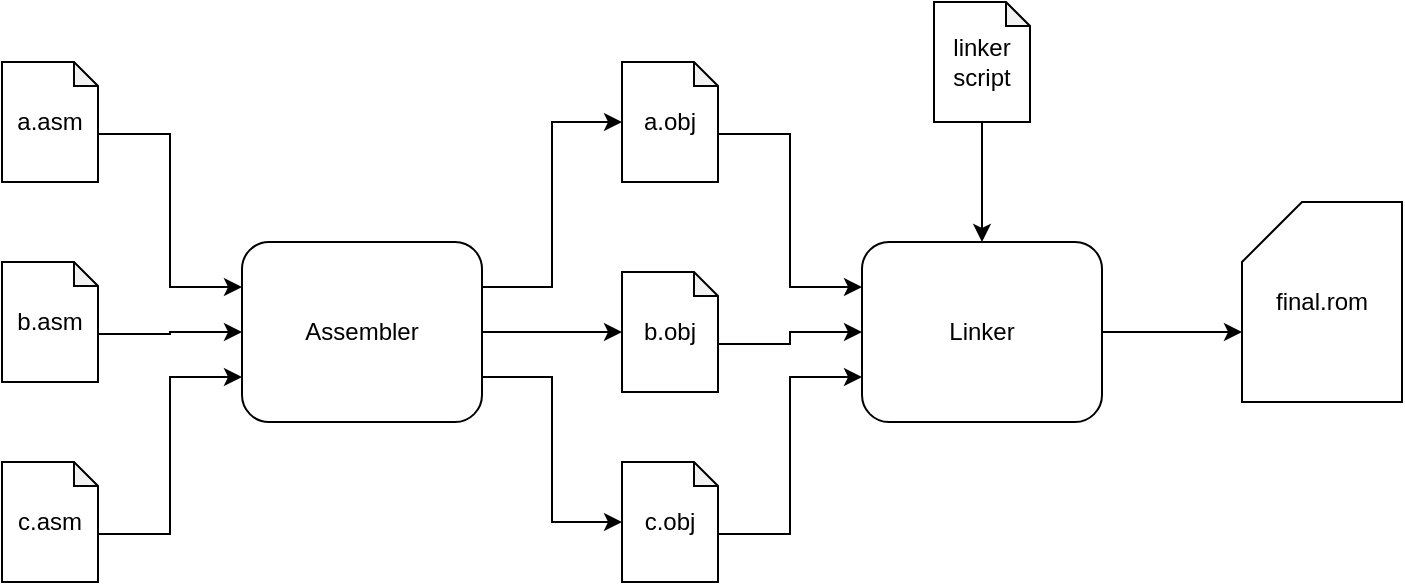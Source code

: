 <mxfile version="15.5.2" type="device"><diagram id="C5RBs43oDa-KdzZeNtuy" name="Page-1"><mxGraphModel dx="453" dy="275" grid="1" gridSize="10" guides="1" tooltips="1" connect="1" arrows="1" fold="1" page="1" pageScale="1" pageWidth="827" pageHeight="1169" math="0" shadow="0"><root><mxCell id="WIyWlLk6GJQsqaUBKTNV-0"/><mxCell id="WIyWlLk6GJQsqaUBKTNV-1" parent="WIyWlLk6GJQsqaUBKTNV-0"/><mxCell id="_r6rF3mQ2i7PHl9exGjN-13" style="edgeStyle=orthogonalEdgeStyle;rounded=0;orthogonalLoop=1;jettySize=auto;html=1;exitX=1;exitY=0.25;exitDx=0;exitDy=0;entryX=0;entryY=0.5;entryDx=0;entryDy=0;entryPerimeter=0;" edge="1" parent="WIyWlLk6GJQsqaUBKTNV-1" source="_r6rF3mQ2i7PHl9exGjN-0" target="_r6rF3mQ2i7PHl9exGjN-9"><mxGeometry relative="1" as="geometry"/></mxCell><mxCell id="_r6rF3mQ2i7PHl9exGjN-14" style="edgeStyle=orthogonalEdgeStyle;rounded=0;orthogonalLoop=1;jettySize=auto;html=1;exitX=1;exitY=0.75;exitDx=0;exitDy=0;entryX=0;entryY=0.5;entryDx=0;entryDy=0;entryPerimeter=0;" edge="1" parent="WIyWlLk6GJQsqaUBKTNV-1" source="_r6rF3mQ2i7PHl9exGjN-0" target="_r6rF3mQ2i7PHl9exGjN-11"><mxGeometry relative="1" as="geometry"/></mxCell><mxCell id="_r6rF3mQ2i7PHl9exGjN-15" style="edgeStyle=orthogonalEdgeStyle;rounded=0;orthogonalLoop=1;jettySize=auto;html=1;exitX=1;exitY=0.5;exitDx=0;exitDy=0;entryX=0;entryY=0.5;entryDx=0;entryDy=0;entryPerimeter=0;" edge="1" parent="WIyWlLk6GJQsqaUBKTNV-1" source="_r6rF3mQ2i7PHl9exGjN-0" target="_r6rF3mQ2i7PHl9exGjN-10"><mxGeometry relative="1" as="geometry"/></mxCell><mxCell id="_r6rF3mQ2i7PHl9exGjN-0" value="Assembler" style="rounded=1;whiteSpace=wrap;html=1;" vertex="1" parent="WIyWlLk6GJQsqaUBKTNV-1"><mxGeometry x="160" y="170" width="120" height="90" as="geometry"/></mxCell><mxCell id="_r6rF3mQ2i7PHl9exGjN-6" style="edgeStyle=orthogonalEdgeStyle;rounded=0;orthogonalLoop=1;jettySize=auto;html=1;exitX=0;exitY=0;exitDx=48;exitDy=36;exitPerimeter=0;entryX=0;entryY=0.25;entryDx=0;entryDy=0;" edge="1" parent="WIyWlLk6GJQsqaUBKTNV-1" source="_r6rF3mQ2i7PHl9exGjN-1" target="_r6rF3mQ2i7PHl9exGjN-0"><mxGeometry relative="1" as="geometry"/></mxCell><mxCell id="_r6rF3mQ2i7PHl9exGjN-1" value="a.asm" style="shape=note;whiteSpace=wrap;html=1;backgroundOutline=1;darkOpacity=0.05;size=12;" vertex="1" parent="WIyWlLk6GJQsqaUBKTNV-1"><mxGeometry x="40" y="80" width="48" height="60" as="geometry"/></mxCell><mxCell id="_r6rF3mQ2i7PHl9exGjN-16" style="edgeStyle=orthogonalEdgeStyle;rounded=0;orthogonalLoop=1;jettySize=auto;html=1;exitX=0;exitY=0;exitDx=48;exitDy=36;exitPerimeter=0;entryX=0;entryY=0.5;entryDx=0;entryDy=0;" edge="1" parent="WIyWlLk6GJQsqaUBKTNV-1" source="_r6rF3mQ2i7PHl9exGjN-3" target="_r6rF3mQ2i7PHl9exGjN-0"><mxGeometry relative="1" as="geometry"/></mxCell><mxCell id="_r6rF3mQ2i7PHl9exGjN-3" value="b.asm" style="shape=note;whiteSpace=wrap;html=1;backgroundOutline=1;darkOpacity=0.05;size=12;" vertex="1" parent="WIyWlLk6GJQsqaUBKTNV-1"><mxGeometry x="40" y="180" width="48" height="60" as="geometry"/></mxCell><mxCell id="_r6rF3mQ2i7PHl9exGjN-7" style="edgeStyle=orthogonalEdgeStyle;rounded=0;orthogonalLoop=1;jettySize=auto;html=1;exitX=0;exitY=0;exitDx=48;exitDy=36;exitPerimeter=0;entryX=0;entryY=0.75;entryDx=0;entryDy=0;" edge="1" parent="WIyWlLk6GJQsqaUBKTNV-1" source="_r6rF3mQ2i7PHl9exGjN-4" target="_r6rF3mQ2i7PHl9exGjN-0"><mxGeometry relative="1" as="geometry"/></mxCell><mxCell id="_r6rF3mQ2i7PHl9exGjN-4" value="c.asm" style="shape=note;whiteSpace=wrap;html=1;backgroundOutline=1;darkOpacity=0.05;size=12;" vertex="1" parent="WIyWlLk6GJQsqaUBKTNV-1"><mxGeometry x="40" y="280" width="48" height="60" as="geometry"/></mxCell><mxCell id="_r6rF3mQ2i7PHl9exGjN-18" style="edgeStyle=orthogonalEdgeStyle;rounded=0;orthogonalLoop=1;jettySize=auto;html=1;exitX=0;exitY=0;exitDx=48;exitDy=36;exitPerimeter=0;entryX=0;entryY=0.25;entryDx=0;entryDy=0;" edge="1" parent="WIyWlLk6GJQsqaUBKTNV-1" source="_r6rF3mQ2i7PHl9exGjN-9" target="_r6rF3mQ2i7PHl9exGjN-17"><mxGeometry relative="1" as="geometry"/></mxCell><mxCell id="_r6rF3mQ2i7PHl9exGjN-9" value="a.obj" style="shape=note;whiteSpace=wrap;html=1;backgroundOutline=1;darkOpacity=0.05;size=12;" vertex="1" parent="WIyWlLk6GJQsqaUBKTNV-1"><mxGeometry x="350" y="80" width="48" height="60" as="geometry"/></mxCell><mxCell id="_r6rF3mQ2i7PHl9exGjN-19" style="edgeStyle=orthogonalEdgeStyle;rounded=0;orthogonalLoop=1;jettySize=auto;html=1;exitX=0;exitY=0;exitDx=48;exitDy=36;exitPerimeter=0;entryX=0;entryY=0.5;entryDx=0;entryDy=0;" edge="1" parent="WIyWlLk6GJQsqaUBKTNV-1" source="_r6rF3mQ2i7PHl9exGjN-10" target="_r6rF3mQ2i7PHl9exGjN-17"><mxGeometry relative="1" as="geometry"/></mxCell><mxCell id="_r6rF3mQ2i7PHl9exGjN-10" value="b.obj" style="shape=note;whiteSpace=wrap;html=1;backgroundOutline=1;darkOpacity=0.05;size=12;" vertex="1" parent="WIyWlLk6GJQsqaUBKTNV-1"><mxGeometry x="350" y="185" width="48" height="60" as="geometry"/></mxCell><mxCell id="_r6rF3mQ2i7PHl9exGjN-20" style="edgeStyle=orthogonalEdgeStyle;rounded=0;orthogonalLoop=1;jettySize=auto;html=1;exitX=0;exitY=0;exitDx=48;exitDy=36;exitPerimeter=0;entryX=0;entryY=0.75;entryDx=0;entryDy=0;" edge="1" parent="WIyWlLk6GJQsqaUBKTNV-1" source="_r6rF3mQ2i7PHl9exGjN-11" target="_r6rF3mQ2i7PHl9exGjN-17"><mxGeometry relative="1" as="geometry"/></mxCell><mxCell id="_r6rF3mQ2i7PHl9exGjN-11" value="c.obj" style="shape=note;whiteSpace=wrap;html=1;backgroundOutline=1;darkOpacity=0.05;size=12;" vertex="1" parent="WIyWlLk6GJQsqaUBKTNV-1"><mxGeometry x="350" y="280" width="48" height="60" as="geometry"/></mxCell><mxCell id="_r6rF3mQ2i7PHl9exGjN-22" style="edgeStyle=orthogonalEdgeStyle;rounded=0;orthogonalLoop=1;jettySize=auto;html=1;exitX=1;exitY=0.5;exitDx=0;exitDy=0;entryX=0;entryY=0;entryDx=0;entryDy=65;entryPerimeter=0;" edge="1" parent="WIyWlLk6GJQsqaUBKTNV-1" source="_r6rF3mQ2i7PHl9exGjN-17" target="_r6rF3mQ2i7PHl9exGjN-21"><mxGeometry relative="1" as="geometry"/></mxCell><mxCell id="_r6rF3mQ2i7PHl9exGjN-17" value="Linker" style="rounded=1;whiteSpace=wrap;html=1;" vertex="1" parent="WIyWlLk6GJQsqaUBKTNV-1"><mxGeometry x="470" y="170" width="120" height="90" as="geometry"/></mxCell><mxCell id="_r6rF3mQ2i7PHl9exGjN-21" value="final.rom" style="shape=card;whiteSpace=wrap;html=1;" vertex="1" parent="WIyWlLk6GJQsqaUBKTNV-1"><mxGeometry x="660" y="150" width="80" height="100" as="geometry"/></mxCell><mxCell id="_r6rF3mQ2i7PHl9exGjN-24" style="edgeStyle=orthogonalEdgeStyle;rounded=0;orthogonalLoop=1;jettySize=auto;html=1;entryX=0.5;entryY=0;entryDx=0;entryDy=0;" edge="1" parent="WIyWlLk6GJQsqaUBKTNV-1" source="_r6rF3mQ2i7PHl9exGjN-23" target="_r6rF3mQ2i7PHl9exGjN-17"><mxGeometry relative="1" as="geometry"/></mxCell><mxCell id="_r6rF3mQ2i7PHl9exGjN-23" value="linker script" style="shape=note;whiteSpace=wrap;html=1;backgroundOutline=1;darkOpacity=0.05;size=12;" vertex="1" parent="WIyWlLk6GJQsqaUBKTNV-1"><mxGeometry x="506" y="50" width="48" height="60" as="geometry"/></mxCell></root></mxGraphModel></diagram></mxfile>